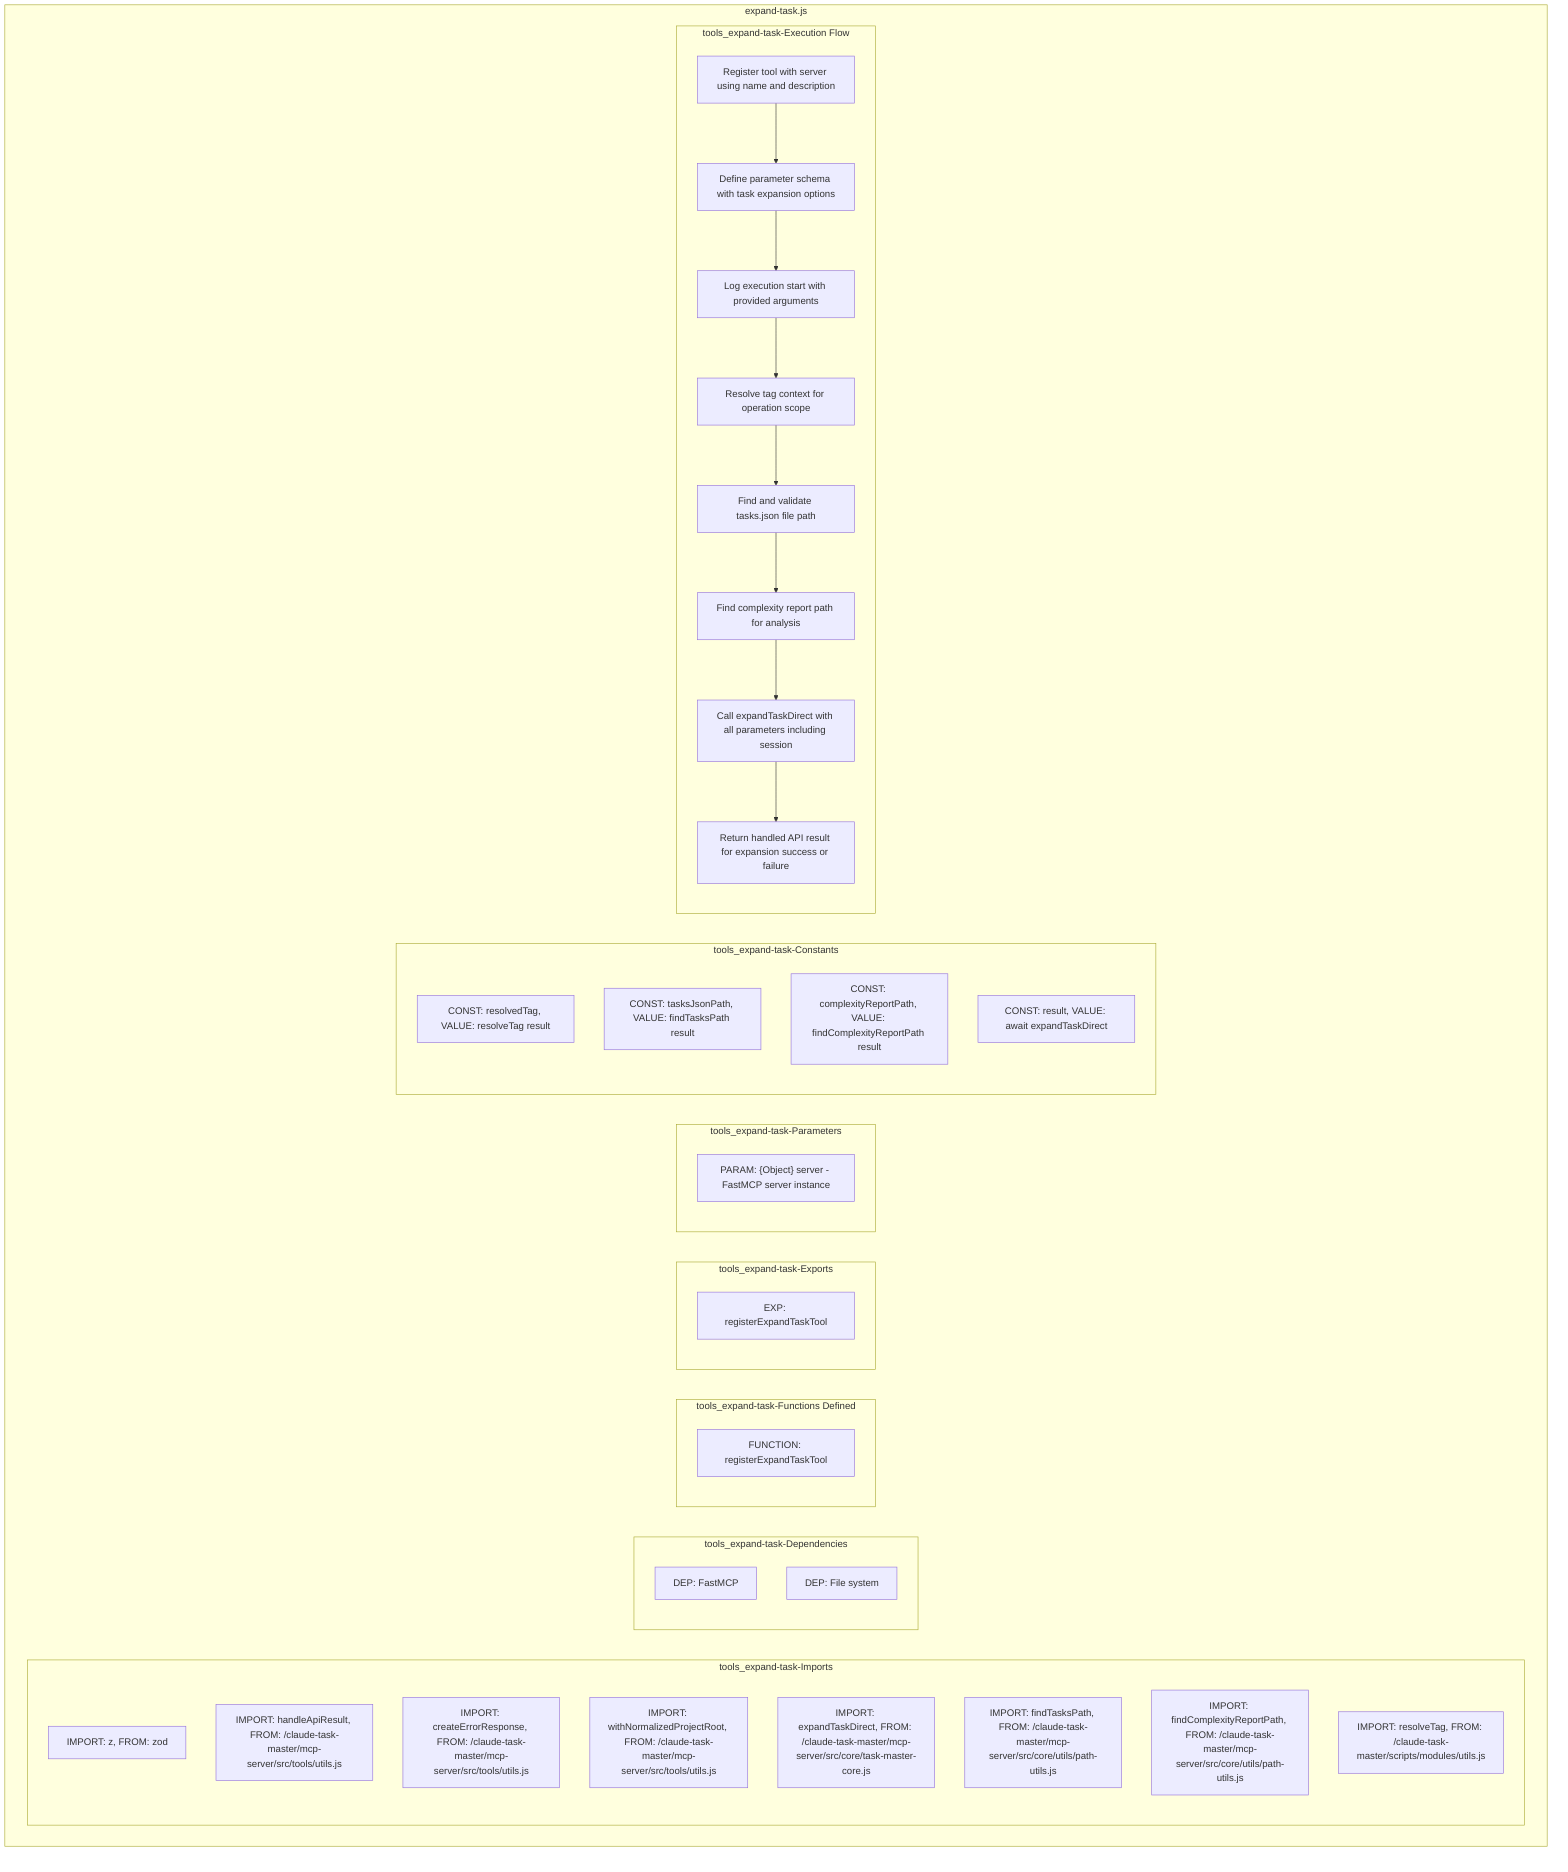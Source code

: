 flowchart TB
    subgraph tools_expand-task-Imports["tools_expand-task-Imports"]
        I1["IMPORT: z, FROM: zod"]
        I2["IMPORT: handleApiResult, FROM: /claude-task-master/mcp-server/src/tools/utils.js"]
        I3["IMPORT: createErrorResponse, FROM: /claude-task-master/mcp-server/src/tools/utils.js"]
        I4["IMPORT: withNormalizedProjectRoot, FROM: /claude-task-master/mcp-server/src/tools/utils.js"]
        I5["IMPORT: expandTaskDirect, FROM: /claude-task-master/mcp-server/src/core/task-master-core.js"]
        I6["IMPORT: findTasksPath, FROM: /claude-task-master/mcp-server/src/core/utils/path-utils.js"]
        I7["IMPORT: findComplexityReportPath, FROM: /claude-task-master/mcp-server/src/core/utils/path-utils.js"]
        I8["IMPORT: resolveTag, FROM: /claude-task-master/scripts/modules/utils.js"]
    end
    subgraph tools_expand-task-Dependencies["tools_expand-task-Dependencies"]
        D1["DEP: FastMCP"]
        D2["DEP: File system"]
    end
    subgraph tools_expand-task-FunctionsDefined["tools_expand-task-Functions Defined"]
        FU1["FUNCTION: registerExpandTaskTool"]
    end
    subgraph tools_expand-task-Exports["tools_expand-task-Exports"]
        E1["EXP: registerExpandTaskTool"]
    end
    subgraph tools_expand-task-Parameters["tools_expand-task-Parameters"]
        P1["PARAM: {Object} server - FastMCP server instance"]
    end
    subgraph tools_expand-task-Constants["tools_expand-task-Constants"]
        C1["CONST: resolvedTag, VALUE: resolveTag result"]
        C2["CONST: tasksJsonPath, VALUE: findTasksPath result"]
        C3["CONST: complexityReportPath, VALUE: findComplexityReportPath result"]
        C4["CONST: result, VALUE: await expandTaskDirect"]
    end
    subgraph tools_expand-task-ExecutionFlow["tools_expand-task-Execution Flow"]
        FL1["Register tool with server using name and description"]
        FL2["Define parameter schema with task expansion options"]
        FL3["Log execution start with provided arguments"]
        FL4["Resolve tag context for operation scope"]
        FL5["Find and validate tasks.json file path"]
        FL6["Find complexity report path for analysis"]
        FL7["Call expandTaskDirect with all parameters including session"]
        FL8["Return handled API result for expansion success or failure"]
    end
    subgraph tools_expand-task["expand-task.js"]
        tools_expand-task-Imports
        tools_expand-task-Dependencies
        tools_expand-task-FunctionsDefined
        tools_expand-task-Exports
        tools_expand-task-Parameters
        tools_expand-task-Constants
        tools_expand-task-ExecutionFlow
    end
    FL1 --> FL2
    FL2 --> FL3
    FL3 --> FL4
    FL4 --> FL5
    FL5 --> FL6
    FL6 --> FL7
    FL7 --> FL8